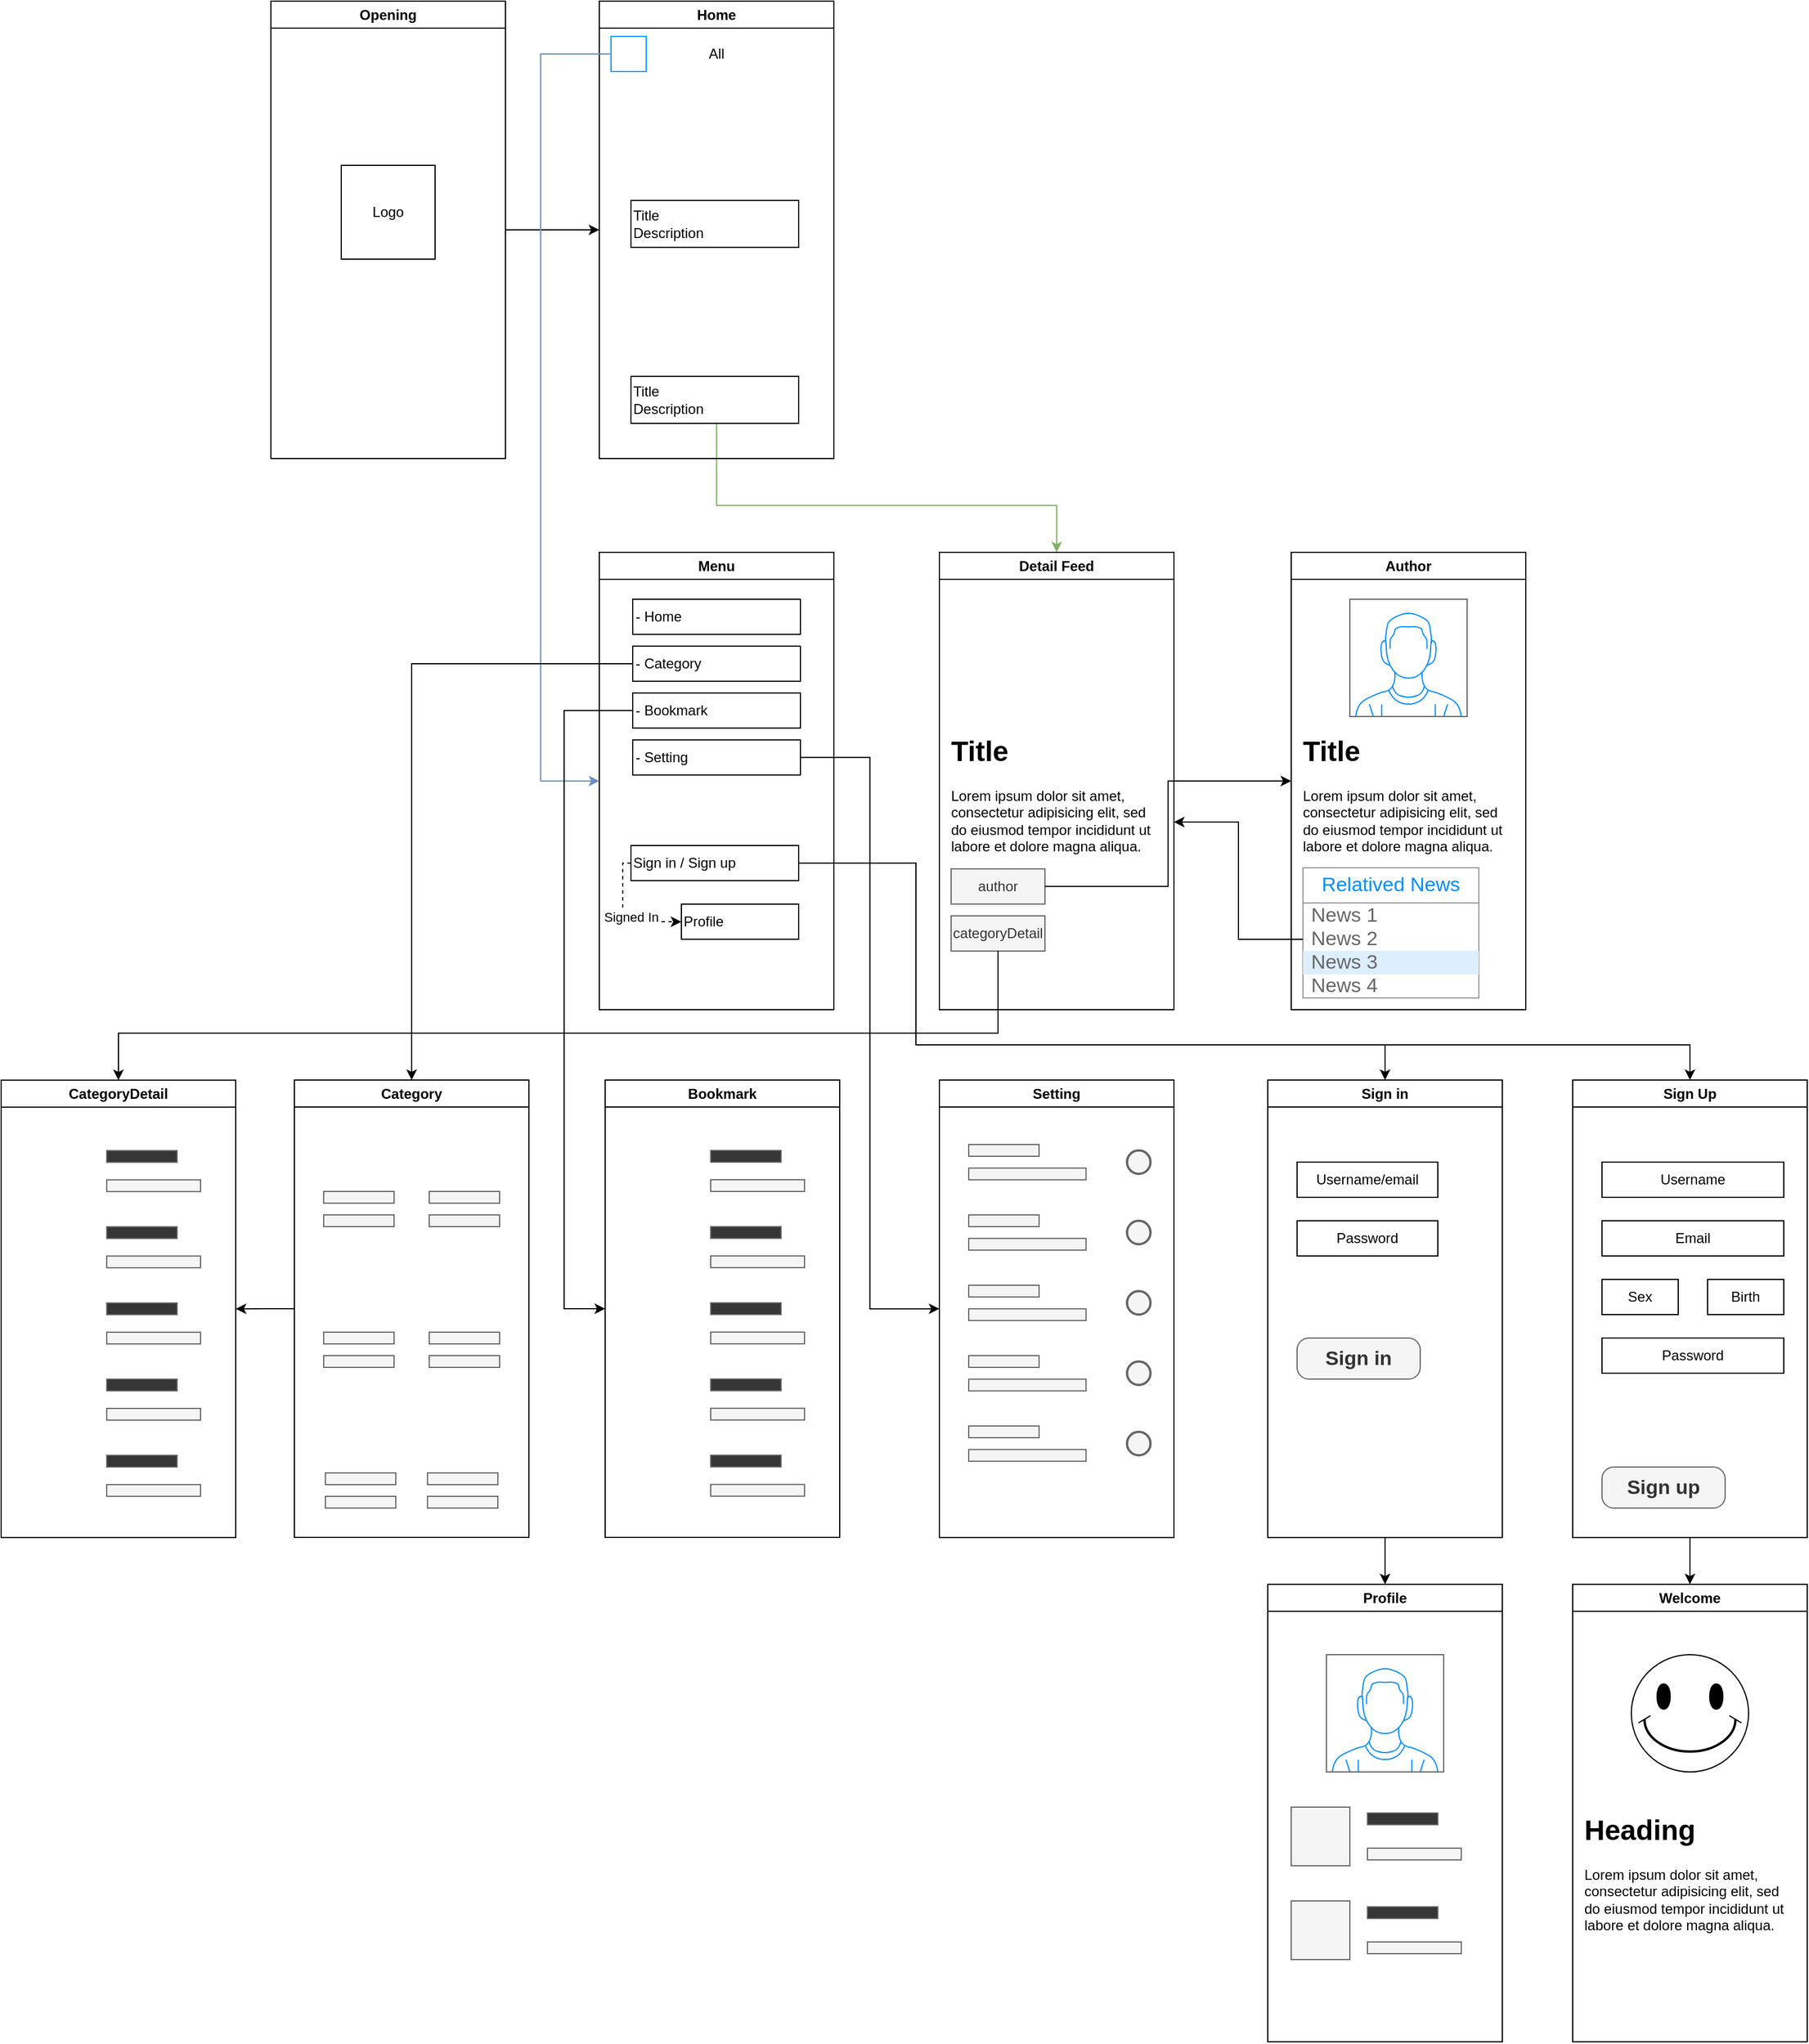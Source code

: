 <mxfile version="22.1.11" type="github">
  <diagram name="Page-1" id="6y7hUANHbX3cIMK4A7YL">
    <mxGraphModel dx="2156" dy="801" grid="1" gridSize="10" guides="1" tooltips="1" connect="1" arrows="1" fold="1" page="1" pageScale="1" pageWidth="850" pageHeight="1100" math="0" shadow="0">
      <root>
        <mxCell id="0" />
        <mxCell id="1" parent="0" />
        <mxCell id="IQJ7qbvI2amx5msxJl1S-8" style="edgeStyle=orthogonalEdgeStyle;rounded=0;orthogonalLoop=1;jettySize=auto;html=1;entryX=0;entryY=0.5;entryDx=0;entryDy=0;" edge="1" parent="1" source="IQJ7qbvI2amx5msxJl1S-1" target="IQJ7qbvI2amx5msxJl1S-3">
          <mxGeometry relative="1" as="geometry" />
        </mxCell>
        <mxCell id="IQJ7qbvI2amx5msxJl1S-1" value="Opening" style="swimlane;whiteSpace=wrap;html=1;" vertex="1" parent="1">
          <mxGeometry x="40" y="150" width="200" height="390" as="geometry" />
        </mxCell>
        <mxCell id="IQJ7qbvI2amx5msxJl1S-2" value="Logo" style="whiteSpace=wrap;html=1;aspect=fixed;" vertex="1" parent="IQJ7qbvI2amx5msxJl1S-1">
          <mxGeometry x="60" y="140" width="80" height="80" as="geometry" />
        </mxCell>
        <mxCell id="IQJ7qbvI2amx5msxJl1S-24" style="edgeStyle=orthogonalEdgeStyle;rounded=0;orthogonalLoop=1;jettySize=auto;html=1;entryX=0.5;entryY=0;entryDx=0;entryDy=0;exitX=0.5;exitY=1;exitDx=0;exitDy=0;fillColor=#d5e8d4;strokeColor=#82b366;" edge="1" parent="1" source="IQJ7qbvI2amx5msxJl1S-7" target="IQJ7qbvI2amx5msxJl1S-14">
          <mxGeometry relative="1" as="geometry">
            <Array as="points">
              <mxPoint x="420" y="510" />
              <mxPoint x="420" y="580" />
              <mxPoint x="710" y="580" />
            </Array>
          </mxGeometry>
        </mxCell>
        <mxCell id="IQJ7qbvI2amx5msxJl1S-3" value="Home" style="swimlane;whiteSpace=wrap;html=1;" vertex="1" parent="1">
          <mxGeometry x="320" y="150" width="200" height="390" as="geometry" />
        </mxCell>
        <mxCell id="IQJ7qbvI2amx5msxJl1S-4" value="" style="shape=image;verticalLabelPosition=bottom;labelBackgroundColor=default;verticalAlign=top;aspect=fixed;imageAspect=0;image=https://t3.ftcdn.net/jpg/02/48/42/64/360_F_248426448_NVKLywWqArG2ADUxDq6QprtIzsF82dMF.jpg;" vertex="1" parent="IQJ7qbvI2amx5msxJl1S-3">
          <mxGeometry x="27" y="70.0" width="146" height="99.92" as="geometry" />
        </mxCell>
        <mxCell id="IQJ7qbvI2amx5msxJl1S-5" value="Title&lt;br&gt;Description" style="rounded=0;whiteSpace=wrap;html=1;align=left;" vertex="1" parent="IQJ7qbvI2amx5msxJl1S-3">
          <mxGeometry x="27" y="169.92" width="143" height="40" as="geometry" />
        </mxCell>
        <mxCell id="IQJ7qbvI2amx5msxJl1S-6" value="" style="shape=image;verticalLabelPosition=bottom;labelBackgroundColor=default;verticalAlign=top;aspect=fixed;imageAspect=0;image=https://t3.ftcdn.net/jpg/02/48/42/64/360_F_248426448_NVKLywWqArG2ADUxDq6QprtIzsF82dMF.jpg;fillColor=#d5e8d4;strokeColor=#82b366;" vertex="1" parent="IQJ7qbvI2amx5msxJl1S-3">
          <mxGeometry x="27" y="220" width="146" height="99.92" as="geometry" />
        </mxCell>
        <mxCell id="IQJ7qbvI2amx5msxJl1S-7" value="Title&lt;br style=&quot;border-color: var(--border-color);&quot;&gt;&lt;span style=&quot;&quot;&gt;Description&lt;/span&gt;" style="rounded=0;whiteSpace=wrap;html=1;align=left;" vertex="1" parent="IQJ7qbvI2amx5msxJl1S-3">
          <mxGeometry x="27" y="319.92" width="143" height="40.08" as="geometry" />
        </mxCell>
        <mxCell id="IQJ7qbvI2amx5msxJl1S-25" value="" style="shape=image;verticalLabelPosition=bottom;labelBackgroundColor=default;verticalAlign=top;aspect=fixed;imageAspect=0;image=https://static.vecteezy.com/system/resources/previews/021/190/402/non_2x/hamburger-menu-filled-icon-in-transparent-background-basic-app-and-web-ui-bold-line-icon-eps10-free-vector.jpg;imageBorder=#009dff;" vertex="1" parent="IQJ7qbvI2amx5msxJl1S-3">
          <mxGeometry x="10" y="30" width="30" height="30" as="geometry" />
        </mxCell>
        <mxCell id="IQJ7qbvI2amx5msxJl1S-201" value="All" style="text;html=1;strokeColor=none;fillColor=none;align=center;verticalAlign=middle;whiteSpace=wrap;rounded=0;" vertex="1" parent="IQJ7qbvI2amx5msxJl1S-3">
          <mxGeometry x="45" y="30" width="110" height="30" as="geometry" />
        </mxCell>
        <mxCell id="IQJ7qbvI2amx5msxJl1S-9" value="Menu" style="swimlane;whiteSpace=wrap;html=1;" vertex="1" parent="1">
          <mxGeometry x="320" y="620" width="200" height="390" as="geometry" />
        </mxCell>
        <mxCell id="IQJ7qbvI2amx5msxJl1S-13" value="- Category" style="rounded=0;whiteSpace=wrap;html=1;align=left;" vertex="1" parent="IQJ7qbvI2amx5msxJl1S-9">
          <mxGeometry x="28.5" y="80" width="143" height="29.92" as="geometry" />
        </mxCell>
        <mxCell id="IQJ7qbvI2amx5msxJl1S-19" value="- Bookmark" style="rounded=0;whiteSpace=wrap;html=1;align=left;" vertex="1" parent="IQJ7qbvI2amx5msxJl1S-9">
          <mxGeometry x="28.5" y="119.92" width="143" height="29.92" as="geometry" />
        </mxCell>
        <mxCell id="IQJ7qbvI2amx5msxJl1S-20" value="- Setting" style="rounded=0;whiteSpace=wrap;html=1;align=left;" vertex="1" parent="IQJ7qbvI2amx5msxJl1S-9">
          <mxGeometry x="28.5" y="159.92" width="143" height="29.92" as="geometry" />
        </mxCell>
        <mxCell id="IQJ7qbvI2amx5msxJl1S-21" value="- Home" style="rounded=0;whiteSpace=wrap;html=1;align=left;" vertex="1" parent="IQJ7qbvI2amx5msxJl1S-9">
          <mxGeometry x="28.5" y="40.0" width="143" height="29.92" as="geometry" />
        </mxCell>
        <mxCell id="IQJ7qbvI2amx5msxJl1S-168" style="edgeStyle=orthogonalEdgeStyle;rounded=0;orthogonalLoop=1;jettySize=auto;html=1;dashed=1;" edge="1" parent="IQJ7qbvI2amx5msxJl1S-9" source="IQJ7qbvI2amx5msxJl1S-22" target="IQJ7qbvI2amx5msxJl1S-167">
          <mxGeometry relative="1" as="geometry">
            <Array as="points">
              <mxPoint x="20" y="265" />
              <mxPoint x="20" y="315" />
            </Array>
          </mxGeometry>
        </mxCell>
        <mxCell id="IQJ7qbvI2amx5msxJl1S-169" value="Signed In" style="edgeLabel;html=1;align=center;verticalAlign=middle;resizable=0;points=[];" vertex="1" connectable="0" parent="IQJ7qbvI2amx5msxJl1S-168">
          <mxGeometry x="0.196" y="4" relative="1" as="geometry">
            <mxPoint as="offset" />
          </mxGeometry>
        </mxCell>
        <mxCell id="IQJ7qbvI2amx5msxJl1S-22" value="Sign in / Sign up" style="rounded=0;whiteSpace=wrap;html=1;align=left;" vertex="1" parent="IQJ7qbvI2amx5msxJl1S-9">
          <mxGeometry x="27" y="250" width="143" height="29.92" as="geometry" />
        </mxCell>
        <mxCell id="IQJ7qbvI2amx5msxJl1S-167" value="Profile" style="rounded=0;whiteSpace=wrap;html=1;align=left;" vertex="1" parent="IQJ7qbvI2amx5msxJl1S-9">
          <mxGeometry x="70" y="300" width="100" height="29.92" as="geometry" />
        </mxCell>
        <mxCell id="IQJ7qbvI2amx5msxJl1S-14" value="Detail Feed" style="swimlane;whiteSpace=wrap;html=1;" vertex="1" parent="1">
          <mxGeometry x="610" y="620" width="200" height="390" as="geometry" />
        </mxCell>
        <mxCell id="IQJ7qbvI2amx5msxJl1S-15" value="" style="shape=image;verticalLabelPosition=bottom;labelBackgroundColor=default;verticalAlign=top;aspect=fixed;imageAspect=0;image=https://t3.ftcdn.net/jpg/02/48/42/64/360_F_248426448_NVKLywWqArG2ADUxDq6QprtIzsF82dMF.jpg;" vertex="1" parent="IQJ7qbvI2amx5msxJl1S-14">
          <mxGeometry x="27" y="40.08" width="146" height="99.92" as="geometry" />
        </mxCell>
        <mxCell id="IQJ7qbvI2amx5msxJl1S-28" value="&lt;h1&gt;Title&lt;/h1&gt;&lt;p&gt;Lorem ipsum dolor sit amet, consectetur adipisicing elit, sed do eiusmod tempor incididunt ut labore et dolore magna aliqua.&lt;/p&gt;" style="text;html=1;strokeColor=none;fillColor=none;spacing=5;spacingTop=-20;whiteSpace=wrap;overflow=hidden;rounded=0;" vertex="1" parent="IQJ7qbvI2amx5msxJl1S-14">
          <mxGeometry x="5" y="149.92" width="190" height="120" as="geometry" />
        </mxCell>
        <mxCell id="IQJ7qbvI2amx5msxJl1S-199" value="author" style="text;html=1;align=center;verticalAlign=middle;whiteSpace=wrap;rounded=0;fillColor=#f5f5f5;fontColor=#333333;strokeColor=#666666;" vertex="1" parent="IQJ7qbvI2amx5msxJl1S-14">
          <mxGeometry x="10" y="269.92" width="80" height="30" as="geometry" />
        </mxCell>
        <mxCell id="IQJ7qbvI2amx5msxJl1S-200" value="categoryDetail" style="text;html=1;align=center;verticalAlign=middle;whiteSpace=wrap;rounded=0;fillColor=#f5f5f5;fontColor=#333333;strokeColor=#666666;" vertex="1" parent="IQJ7qbvI2amx5msxJl1S-14">
          <mxGeometry x="10" y="310" width="80" height="30" as="geometry" />
        </mxCell>
        <mxCell id="IQJ7qbvI2amx5msxJl1S-27" style="edgeStyle=orthogonalEdgeStyle;rounded=0;orthogonalLoop=1;jettySize=auto;html=1;fillColor=#dae8fc;strokeColor=#6c8ebf;" edge="1" parent="1" source="IQJ7qbvI2amx5msxJl1S-25" target="IQJ7qbvI2amx5msxJl1S-9">
          <mxGeometry relative="1" as="geometry">
            <Array as="points">
              <mxPoint x="270" y="195" />
              <mxPoint x="270" y="815" />
            </Array>
          </mxGeometry>
        </mxCell>
        <mxCell id="IQJ7qbvI2amx5msxJl1S-275" value="" style="edgeStyle=orthogonalEdgeStyle;rounded=0;orthogonalLoop=1;jettySize=auto;html=1;" edge="1" parent="1" source="IQJ7qbvI2amx5msxJl1S-29" target="IQJ7qbvI2amx5msxJl1S-259">
          <mxGeometry relative="1" as="geometry" />
        </mxCell>
        <mxCell id="IQJ7qbvI2amx5msxJl1S-29" value="Category" style="swimlane;whiteSpace=wrap;html=1;" vertex="1" parent="1">
          <mxGeometry x="60" y="1070" width="200" height="390" as="geometry" />
        </mxCell>
        <mxCell id="IQJ7qbvI2amx5msxJl1S-30" value="" style="shape=image;verticalLabelPosition=bottom;labelBackgroundColor=default;verticalAlign=top;aspect=fixed;imageAspect=0;image=https://t3.ftcdn.net/jpg/02/48/42/64/360_F_248426448_NVKLywWqArG2ADUxDq6QprtIzsF82dMF.jpg;" vertex="1" parent="IQJ7qbvI2amx5msxJl1S-29">
          <mxGeometry x="20" y="40.08" width="72.94" height="49.92" as="geometry" />
        </mxCell>
        <mxCell id="IQJ7qbvI2amx5msxJl1S-35" value="" style="shape=image;verticalLabelPosition=bottom;labelBackgroundColor=default;verticalAlign=top;aspect=fixed;imageAspect=0;image=https://t3.ftcdn.net/jpg/02/48/42/64/360_F_248426448_NVKLywWqArG2ADUxDq6QprtIzsF82dMF.jpg;" vertex="1" parent="IQJ7qbvI2amx5msxJl1S-29">
          <mxGeometry x="107.06" y="40.08" width="72.94" height="49.92" as="geometry" />
        </mxCell>
        <mxCell id="IQJ7qbvI2amx5msxJl1S-38" value="" style="shape=image;verticalLabelPosition=bottom;labelBackgroundColor=default;verticalAlign=top;aspect=fixed;imageAspect=0;image=https://t3.ftcdn.net/jpg/02/48/42/64/360_F_248426448_NVKLywWqArG2ADUxDq6QprtIzsF82dMF.jpg;" vertex="1" parent="IQJ7qbvI2amx5msxJl1S-29">
          <mxGeometry x="20" y="160" width="72.94" height="49.92" as="geometry" />
        </mxCell>
        <mxCell id="IQJ7qbvI2amx5msxJl1S-39" value="" style="shape=image;verticalLabelPosition=bottom;labelBackgroundColor=default;verticalAlign=top;aspect=fixed;imageAspect=0;image=https://t3.ftcdn.net/jpg/02/48/42/64/360_F_248426448_NVKLywWqArG2ADUxDq6QprtIzsF82dMF.jpg;" vertex="1" parent="IQJ7qbvI2amx5msxJl1S-29">
          <mxGeometry x="107.06" y="160" width="72.94" height="49.92" as="geometry" />
        </mxCell>
        <mxCell id="IQJ7qbvI2amx5msxJl1S-42" value="" style="shape=image;verticalLabelPosition=bottom;labelBackgroundColor=default;verticalAlign=top;aspect=fixed;imageAspect=0;image=https://t3.ftcdn.net/jpg/02/48/42/64/360_F_248426448_NVKLywWqArG2ADUxDq6QprtIzsF82dMF.jpg;" vertex="1" parent="IQJ7qbvI2amx5msxJl1S-29">
          <mxGeometry x="20" y="280" width="72.94" height="49.92" as="geometry" />
        </mxCell>
        <mxCell id="IQJ7qbvI2amx5msxJl1S-43" value="" style="shape=image;verticalLabelPosition=bottom;labelBackgroundColor=default;verticalAlign=top;aspect=fixed;imageAspect=0;image=https://t3.ftcdn.net/jpg/02/48/42/64/360_F_248426448_NVKLywWqArG2ADUxDq6QprtIzsF82dMF.jpg;" vertex="1" parent="IQJ7qbvI2amx5msxJl1S-29">
          <mxGeometry x="107.06" y="280" width="72.94" height="49.92" as="geometry" />
        </mxCell>
        <mxCell id="IQJ7qbvI2amx5msxJl1S-60" value="" style="html=1;points=[[0,0,0,0,5],[0,1,0,0,-5],[1,0,0,0,5],[1,1,0,0,-5]];perimeter=orthogonalPerimeter;outlineConnect=0;targetShapes=umlLifeline;portConstraint=eastwest;newEdgeStyle={&quot;curved&quot;:0,&quot;rounded&quot;:0};rotation=90;fillColor=#f5f5f5;fontColor=#333333;strokeColor=#666666;" vertex="1" parent="IQJ7qbvI2amx5msxJl1S-29">
          <mxGeometry x="50" y="90" width="10" height="60" as="geometry" />
        </mxCell>
        <mxCell id="IQJ7qbvI2amx5msxJl1S-59" value="" style="html=1;points=[[0,0,0,0,5],[0,1,0,0,-5],[1,0,0,0,5],[1,1,0,0,-5]];perimeter=orthogonalPerimeter;outlineConnect=0;targetShapes=umlLifeline;portConstraint=eastwest;newEdgeStyle={&quot;curved&quot;:0,&quot;rounded&quot;:0};rotation=90;fillColor=#f5f5f5;fontColor=#333333;strokeColor=#666666;" vertex="1" parent="IQJ7qbvI2amx5msxJl1S-29">
          <mxGeometry x="50" y="70" width="10" height="60" as="geometry" />
        </mxCell>
        <mxCell id="IQJ7qbvI2amx5msxJl1S-61" value="" style="html=1;points=[[0,0,0,0,5],[0,1,0,0,-5],[1,0,0,0,5],[1,1,0,0,-5]];perimeter=orthogonalPerimeter;outlineConnect=0;targetShapes=umlLifeline;portConstraint=eastwest;newEdgeStyle={&quot;curved&quot;:0,&quot;rounded&quot;:0};rotation=90;fillColor=#f5f5f5;fontColor=#333333;strokeColor=#666666;" vertex="1" parent="IQJ7qbvI2amx5msxJl1S-29">
          <mxGeometry x="140" y="90" width="10" height="60" as="geometry" />
        </mxCell>
        <mxCell id="IQJ7qbvI2amx5msxJl1S-62" value="" style="html=1;points=[[0,0,0,0,5],[0,1,0,0,-5],[1,0,0,0,5],[1,1,0,0,-5]];perimeter=orthogonalPerimeter;outlineConnect=0;targetShapes=umlLifeline;portConstraint=eastwest;newEdgeStyle={&quot;curved&quot;:0,&quot;rounded&quot;:0};rotation=90;fillColor=#f5f5f5;fontColor=#333333;strokeColor=#666666;" vertex="1" parent="IQJ7qbvI2amx5msxJl1S-29">
          <mxGeometry x="140" y="70" width="10" height="60" as="geometry" />
        </mxCell>
        <mxCell id="IQJ7qbvI2amx5msxJl1S-63" value="" style="html=1;points=[[0,0,0,0,5],[0,1,0,0,-5],[1,0,0,0,5],[1,1,0,0,-5]];perimeter=orthogonalPerimeter;outlineConnect=0;targetShapes=umlLifeline;portConstraint=eastwest;newEdgeStyle={&quot;curved&quot;:0,&quot;rounded&quot;:0};rotation=90;fillColor=#f5f5f5;fontColor=#333333;strokeColor=#666666;" vertex="1" parent="IQJ7qbvI2amx5msxJl1S-29">
          <mxGeometry x="50" y="210" width="10" height="60" as="geometry" />
        </mxCell>
        <mxCell id="IQJ7qbvI2amx5msxJl1S-64" value="" style="html=1;points=[[0,0,0,0,5],[0,1,0,0,-5],[1,0,0,0,5],[1,1,0,0,-5]];perimeter=orthogonalPerimeter;outlineConnect=0;targetShapes=umlLifeline;portConstraint=eastwest;newEdgeStyle={&quot;curved&quot;:0,&quot;rounded&quot;:0};rotation=90;fillColor=#f5f5f5;fontColor=#333333;strokeColor=#666666;" vertex="1" parent="IQJ7qbvI2amx5msxJl1S-29">
          <mxGeometry x="50" y="190" width="10" height="60" as="geometry" />
        </mxCell>
        <mxCell id="IQJ7qbvI2amx5msxJl1S-65" value="" style="html=1;points=[[0,0,0,0,5],[0,1,0,0,-5],[1,0,0,0,5],[1,1,0,0,-5]];perimeter=orthogonalPerimeter;outlineConnect=0;targetShapes=umlLifeline;portConstraint=eastwest;newEdgeStyle={&quot;curved&quot;:0,&quot;rounded&quot;:0};rotation=90;fillColor=#f5f5f5;fontColor=#333333;strokeColor=#666666;" vertex="1" parent="IQJ7qbvI2amx5msxJl1S-29">
          <mxGeometry x="140" y="210" width="10" height="60" as="geometry" />
        </mxCell>
        <mxCell id="IQJ7qbvI2amx5msxJl1S-66" value="" style="html=1;points=[[0,0,0,0,5],[0,1,0,0,-5],[1,0,0,0,5],[1,1,0,0,-5]];perimeter=orthogonalPerimeter;outlineConnect=0;targetShapes=umlLifeline;portConstraint=eastwest;newEdgeStyle={&quot;curved&quot;:0,&quot;rounded&quot;:0};rotation=90;fillColor=#f5f5f5;fontColor=#333333;strokeColor=#666666;" vertex="1" parent="IQJ7qbvI2amx5msxJl1S-29">
          <mxGeometry x="140" y="190" width="10" height="60" as="geometry" />
        </mxCell>
        <mxCell id="IQJ7qbvI2amx5msxJl1S-67" value="" style="html=1;points=[[0,0,0,0,5],[0,1,0,0,-5],[1,0,0,0,5],[1,1,0,0,-5]];perimeter=orthogonalPerimeter;outlineConnect=0;targetShapes=umlLifeline;portConstraint=eastwest;newEdgeStyle={&quot;curved&quot;:0,&quot;rounded&quot;:0};rotation=90;fillColor=#f5f5f5;fontColor=#333333;strokeColor=#666666;" vertex="1" parent="IQJ7qbvI2amx5msxJl1S-29">
          <mxGeometry x="51.47" y="330" width="10" height="60" as="geometry" />
        </mxCell>
        <mxCell id="IQJ7qbvI2amx5msxJl1S-68" value="" style="html=1;points=[[0,0,0,0,5],[0,1,0,0,-5],[1,0,0,0,5],[1,1,0,0,-5]];perimeter=orthogonalPerimeter;outlineConnect=0;targetShapes=umlLifeline;portConstraint=eastwest;newEdgeStyle={&quot;curved&quot;:0,&quot;rounded&quot;:0};rotation=90;fillColor=#f5f5f5;fontColor=#333333;strokeColor=#666666;" vertex="1" parent="IQJ7qbvI2amx5msxJl1S-29">
          <mxGeometry x="51.47" y="310" width="10" height="60" as="geometry" />
        </mxCell>
        <mxCell id="IQJ7qbvI2amx5msxJl1S-69" value="" style="html=1;points=[[0,0,0,0,5],[0,1,0,0,-5],[1,0,0,0,5],[1,1,0,0,-5]];perimeter=orthogonalPerimeter;outlineConnect=0;targetShapes=umlLifeline;portConstraint=eastwest;newEdgeStyle={&quot;curved&quot;:0,&quot;rounded&quot;:0};rotation=90;fillColor=#f5f5f5;fontColor=#333333;strokeColor=#666666;" vertex="1" parent="IQJ7qbvI2amx5msxJl1S-29">
          <mxGeometry x="138.53" y="330" width="10" height="60" as="geometry" />
        </mxCell>
        <mxCell id="IQJ7qbvI2amx5msxJl1S-70" value="" style="html=1;points=[[0,0,0,0,5],[0,1,0,0,-5],[1,0,0,0,5],[1,1,0,0,-5]];perimeter=orthogonalPerimeter;outlineConnect=0;targetShapes=umlLifeline;portConstraint=eastwest;newEdgeStyle={&quot;curved&quot;:0,&quot;rounded&quot;:0};rotation=90;fillColor=#f5f5f5;fontColor=#333333;strokeColor=#666666;" vertex="1" parent="IQJ7qbvI2amx5msxJl1S-29">
          <mxGeometry x="138.53" y="310" width="10" height="60" as="geometry" />
        </mxCell>
        <mxCell id="IQJ7qbvI2amx5msxJl1S-71" value="Bookmark" style="swimlane;whiteSpace=wrap;html=1;" vertex="1" parent="1">
          <mxGeometry x="325" y="1070" width="200" height="390" as="geometry" />
        </mxCell>
        <mxCell id="IQJ7qbvI2amx5msxJl1S-90" value="" style="shape=image;verticalLabelPosition=bottom;labelBackgroundColor=default;verticalAlign=top;aspect=fixed;imageAspect=0;image=https://t3.ftcdn.net/jpg/02/48/42/64/360_F_248426448_NVKLywWqArG2ADUxDq6QprtIzsF82dMF.jpg;" vertex="1" parent="IQJ7qbvI2amx5msxJl1S-71">
          <mxGeometry x="15" y="50.08" width="72.94" height="49.92" as="geometry" />
        </mxCell>
        <mxCell id="IQJ7qbvI2amx5msxJl1S-91" value="" style="html=1;points=[[0,0,0,0,5],[0,1,0,0,-5],[1,0,0,0,5],[1,1,0,0,-5]];perimeter=orthogonalPerimeter;outlineConnect=0;targetShapes=umlLifeline;portConstraint=eastwest;newEdgeStyle={&quot;curved&quot;:0,&quot;rounded&quot;:0};rotation=90;fillColor=#363636;fontColor=#333333;strokeColor=#666666;" vertex="1" parent="IQJ7qbvI2amx5msxJl1S-71">
          <mxGeometry x="115" y="35.04" width="10" height="60" as="geometry" />
        </mxCell>
        <mxCell id="IQJ7qbvI2amx5msxJl1S-92" value="" style="html=1;points=[[0,0,0,0,5],[0,1,0,0,-5],[1,0,0,0,5],[1,1,0,0,-5]];perimeter=orthogonalPerimeter;outlineConnect=0;targetShapes=umlLifeline;portConstraint=eastwest;newEdgeStyle={&quot;curved&quot;:0,&quot;rounded&quot;:0};rotation=90;fillColor=#f5f5f5;fontColor=#333333;strokeColor=#666666;" vertex="1" parent="IQJ7qbvI2amx5msxJl1S-71">
          <mxGeometry x="125" y="50" width="10" height="80" as="geometry" />
        </mxCell>
        <mxCell id="IQJ7qbvI2amx5msxJl1S-93" value="" style="shape=image;verticalLabelPosition=bottom;labelBackgroundColor=default;verticalAlign=top;aspect=fixed;imageAspect=0;image=https://t3.ftcdn.net/jpg/02/48/42/64/360_F_248426448_NVKLywWqArG2ADUxDq6QprtIzsF82dMF.jpg;" vertex="1" parent="IQJ7qbvI2amx5msxJl1S-71">
          <mxGeometry x="15" y="115.04" width="72.94" height="49.92" as="geometry" />
        </mxCell>
        <mxCell id="IQJ7qbvI2amx5msxJl1S-94" value="" style="html=1;points=[[0,0,0,0,5],[0,1,0,0,-5],[1,0,0,0,5],[1,1,0,0,-5]];perimeter=orthogonalPerimeter;outlineConnect=0;targetShapes=umlLifeline;portConstraint=eastwest;newEdgeStyle={&quot;curved&quot;:0,&quot;rounded&quot;:0};rotation=90;fillColor=#363636;fontColor=#333333;strokeColor=#666666;" vertex="1" parent="IQJ7qbvI2amx5msxJl1S-71">
          <mxGeometry x="115" y="100" width="10" height="60" as="geometry" />
        </mxCell>
        <mxCell id="IQJ7qbvI2amx5msxJl1S-95" value="" style="html=1;points=[[0,0,0,0,5],[0,1,0,0,-5],[1,0,0,0,5],[1,1,0,0,-5]];perimeter=orthogonalPerimeter;outlineConnect=0;targetShapes=umlLifeline;portConstraint=eastwest;newEdgeStyle={&quot;curved&quot;:0,&quot;rounded&quot;:0};rotation=90;fillColor=#f5f5f5;fontColor=#333333;strokeColor=#666666;" vertex="1" parent="IQJ7qbvI2amx5msxJl1S-71">
          <mxGeometry x="125" y="114.96" width="10" height="80" as="geometry" />
        </mxCell>
        <mxCell id="IQJ7qbvI2amx5msxJl1S-96" value="" style="shape=image;verticalLabelPosition=bottom;labelBackgroundColor=default;verticalAlign=top;aspect=fixed;imageAspect=0;image=https://t3.ftcdn.net/jpg/02/48/42/64/360_F_248426448_NVKLywWqArG2ADUxDq6QprtIzsF82dMF.jpg;" vertex="1" parent="IQJ7qbvI2amx5msxJl1S-71">
          <mxGeometry x="15" y="180" width="72.94" height="49.92" as="geometry" />
        </mxCell>
        <mxCell id="IQJ7qbvI2amx5msxJl1S-97" value="" style="html=1;points=[[0,0,0,0,5],[0,1,0,0,-5],[1,0,0,0,5],[1,1,0,0,-5]];perimeter=orthogonalPerimeter;outlineConnect=0;targetShapes=umlLifeline;portConstraint=eastwest;newEdgeStyle={&quot;curved&quot;:0,&quot;rounded&quot;:0};rotation=90;fillColor=#363636;fontColor=#333333;strokeColor=#666666;" vertex="1" parent="IQJ7qbvI2amx5msxJl1S-71">
          <mxGeometry x="115" y="164.96" width="10" height="60" as="geometry" />
        </mxCell>
        <mxCell id="IQJ7qbvI2amx5msxJl1S-98" value="" style="html=1;points=[[0,0,0,0,5],[0,1,0,0,-5],[1,0,0,0,5],[1,1,0,0,-5]];perimeter=orthogonalPerimeter;outlineConnect=0;targetShapes=umlLifeline;portConstraint=eastwest;newEdgeStyle={&quot;curved&quot;:0,&quot;rounded&quot;:0};rotation=90;fillColor=#f5f5f5;fontColor=#333333;strokeColor=#666666;" vertex="1" parent="IQJ7qbvI2amx5msxJl1S-71">
          <mxGeometry x="125" y="179.92" width="10" height="80" as="geometry" />
        </mxCell>
        <mxCell id="IQJ7qbvI2amx5msxJl1S-99" value="" style="shape=image;verticalLabelPosition=bottom;labelBackgroundColor=default;verticalAlign=top;aspect=fixed;imageAspect=0;image=https://t3.ftcdn.net/jpg/02/48/42/64/360_F_248426448_NVKLywWqArG2ADUxDq6QprtIzsF82dMF.jpg;" vertex="1" parent="IQJ7qbvI2amx5msxJl1S-71">
          <mxGeometry x="15" y="244.96" width="72.94" height="49.92" as="geometry" />
        </mxCell>
        <mxCell id="IQJ7qbvI2amx5msxJl1S-100" value="" style="html=1;points=[[0,0,0,0,5],[0,1,0,0,-5],[1,0,0,0,5],[1,1,0,0,-5]];perimeter=orthogonalPerimeter;outlineConnect=0;targetShapes=umlLifeline;portConstraint=eastwest;newEdgeStyle={&quot;curved&quot;:0,&quot;rounded&quot;:0};rotation=90;fillColor=#363636;fontColor=#333333;strokeColor=#666666;" vertex="1" parent="IQJ7qbvI2amx5msxJl1S-71">
          <mxGeometry x="115" y="229.92" width="10" height="60" as="geometry" />
        </mxCell>
        <mxCell id="IQJ7qbvI2amx5msxJl1S-101" value="" style="html=1;points=[[0,0,0,0,5],[0,1,0,0,-5],[1,0,0,0,5],[1,1,0,0,-5]];perimeter=orthogonalPerimeter;outlineConnect=0;targetShapes=umlLifeline;portConstraint=eastwest;newEdgeStyle={&quot;curved&quot;:0,&quot;rounded&quot;:0};rotation=90;fillColor=#f5f5f5;fontColor=#333333;strokeColor=#666666;" vertex="1" parent="IQJ7qbvI2amx5msxJl1S-71">
          <mxGeometry x="125" y="244.88" width="10" height="80" as="geometry" />
        </mxCell>
        <mxCell id="IQJ7qbvI2amx5msxJl1S-102" value="" style="shape=image;verticalLabelPosition=bottom;labelBackgroundColor=default;verticalAlign=top;aspect=fixed;imageAspect=0;image=https://t3.ftcdn.net/jpg/02/48/42/64/360_F_248426448_NVKLywWqArG2ADUxDq6QprtIzsF82dMF.jpg;" vertex="1" parent="IQJ7qbvI2amx5msxJl1S-71">
          <mxGeometry x="15" y="309.92" width="72.94" height="49.92" as="geometry" />
        </mxCell>
        <mxCell id="IQJ7qbvI2amx5msxJl1S-103" value="" style="html=1;points=[[0,0,0,0,5],[0,1,0,0,-5],[1,0,0,0,5],[1,1,0,0,-5]];perimeter=orthogonalPerimeter;outlineConnect=0;targetShapes=umlLifeline;portConstraint=eastwest;newEdgeStyle={&quot;curved&quot;:0,&quot;rounded&quot;:0};rotation=90;fillColor=#363636;fontColor=#333333;strokeColor=#666666;" vertex="1" parent="IQJ7qbvI2amx5msxJl1S-71">
          <mxGeometry x="115" y="294.88" width="10" height="60" as="geometry" />
        </mxCell>
        <mxCell id="IQJ7qbvI2amx5msxJl1S-104" value="" style="html=1;points=[[0,0,0,0,5],[0,1,0,0,-5],[1,0,0,0,5],[1,1,0,0,-5]];perimeter=orthogonalPerimeter;outlineConnect=0;targetShapes=umlLifeline;portConstraint=eastwest;newEdgeStyle={&quot;curved&quot;:0,&quot;rounded&quot;:0};rotation=90;fillColor=#f5f5f5;fontColor=#333333;strokeColor=#666666;" vertex="1" parent="IQJ7qbvI2amx5msxJl1S-71">
          <mxGeometry x="125" y="309.84" width="10" height="80" as="geometry" />
        </mxCell>
        <mxCell id="IQJ7qbvI2amx5msxJl1S-105" style="edgeStyle=orthogonalEdgeStyle;rounded=0;orthogonalLoop=1;jettySize=auto;html=1;" edge="1" parent="1" source="IQJ7qbvI2amx5msxJl1S-19" target="IQJ7qbvI2amx5msxJl1S-71">
          <mxGeometry relative="1" as="geometry">
            <Array as="points">
              <mxPoint x="290" y="755" />
              <mxPoint x="290" y="1265" />
            </Array>
          </mxGeometry>
        </mxCell>
        <mxCell id="IQJ7qbvI2amx5msxJl1S-106" value="Setting" style="swimlane;whiteSpace=wrap;html=1;" vertex="1" parent="1">
          <mxGeometry x="610" y="1070" width="200" height="390.12" as="geometry" />
        </mxCell>
        <mxCell id="IQJ7qbvI2amx5msxJl1S-123" value="" style="html=1;points=[[0,0,0,0,5],[0,1,0,0,-5],[1,0,0,0,5],[1,1,0,0,-5]];perimeter=orthogonalPerimeter;outlineConnect=0;targetShapes=umlLifeline;portConstraint=eastwest;newEdgeStyle={&quot;curved&quot;:0,&quot;rounded&quot;:0};rotation=90;fillColor=#f5f5f5;fontColor=#333333;strokeColor=#666666;" vertex="1" parent="IQJ7qbvI2amx5msxJl1S-106">
          <mxGeometry x="50" y="30" width="10" height="60" as="geometry" />
        </mxCell>
        <mxCell id="IQJ7qbvI2amx5msxJl1S-124" value="" style="html=1;points=[[0,0,0,0,5],[0,1,0,0,-5],[1,0,0,0,5],[1,1,0,0,-5]];perimeter=orthogonalPerimeter;outlineConnect=0;targetShapes=umlLifeline;portConstraint=eastwest;newEdgeStyle={&quot;curved&quot;:0,&quot;rounded&quot;:0};rotation=90;fillColor=#f5f5f5;fontColor=#333333;strokeColor=#666666;" vertex="1" parent="IQJ7qbvI2amx5msxJl1S-106">
          <mxGeometry x="70.04" y="30.04" width="10" height="100.08" as="geometry" />
        </mxCell>
        <mxCell id="IQJ7qbvI2amx5msxJl1S-125" value="" style="strokeWidth=2;html=1;shape=mxgraph.flowchart.start_2;whiteSpace=wrap;fillColor=#f5f5f5;fontColor=#333333;strokeColor=#666666;" vertex="1" parent="IQJ7qbvI2amx5msxJl1S-106">
          <mxGeometry x="160" y="60" width="20" height="20" as="geometry" />
        </mxCell>
        <mxCell id="IQJ7qbvI2amx5msxJl1S-126" value="" style="html=1;points=[[0,0,0,0,5],[0,1,0,0,-5],[1,0,0,0,5],[1,1,0,0,-5]];perimeter=orthogonalPerimeter;outlineConnect=0;targetShapes=umlLifeline;portConstraint=eastwest;newEdgeStyle={&quot;curved&quot;:0,&quot;rounded&quot;:0};rotation=90;fillColor=#f5f5f5;fontColor=#333333;strokeColor=#666666;" vertex="1" parent="IQJ7qbvI2amx5msxJl1S-106">
          <mxGeometry x="50" y="90" width="10" height="60" as="geometry" />
        </mxCell>
        <mxCell id="IQJ7qbvI2amx5msxJl1S-128" value="" style="strokeWidth=2;html=1;shape=mxgraph.flowchart.start_2;whiteSpace=wrap;fillColor=#f5f5f5;fontColor=#333333;strokeColor=#666666;" vertex="1" parent="IQJ7qbvI2amx5msxJl1S-106">
          <mxGeometry x="160" y="120" width="20" height="20" as="geometry" />
        </mxCell>
        <mxCell id="IQJ7qbvI2amx5msxJl1S-129" value="" style="html=1;points=[[0,0,0,0,5],[0,1,0,0,-5],[1,0,0,0,5],[1,1,0,0,-5]];perimeter=orthogonalPerimeter;outlineConnect=0;targetShapes=umlLifeline;portConstraint=eastwest;newEdgeStyle={&quot;curved&quot;:0,&quot;rounded&quot;:0};rotation=90;fillColor=#f5f5f5;fontColor=#333333;strokeColor=#666666;" vertex="1" parent="IQJ7qbvI2amx5msxJl1S-106">
          <mxGeometry x="50" y="150" width="10" height="60" as="geometry" />
        </mxCell>
        <mxCell id="IQJ7qbvI2amx5msxJl1S-130" value="" style="html=1;points=[[0,0,0,0,5],[0,1,0,0,-5],[1,0,0,0,5],[1,1,0,0,-5]];perimeter=orthogonalPerimeter;outlineConnect=0;targetShapes=umlLifeline;portConstraint=eastwest;newEdgeStyle={&quot;curved&quot;:0,&quot;rounded&quot;:0};rotation=90;fillColor=#f5f5f5;fontColor=#333333;strokeColor=#666666;" vertex="1" parent="IQJ7qbvI2amx5msxJl1S-106">
          <mxGeometry x="70.04" y="150.04" width="10" height="100.08" as="geometry" />
        </mxCell>
        <mxCell id="IQJ7qbvI2amx5msxJl1S-131" value="" style="strokeWidth=2;html=1;shape=mxgraph.flowchart.start_2;whiteSpace=wrap;fillColor=#f5f5f5;fontColor=#333333;strokeColor=#666666;" vertex="1" parent="IQJ7qbvI2amx5msxJl1S-106">
          <mxGeometry x="160" y="180" width="20" height="20" as="geometry" />
        </mxCell>
        <mxCell id="IQJ7qbvI2amx5msxJl1S-132" value="" style="html=1;points=[[0,0,0,0,5],[0,1,0,0,-5],[1,0,0,0,5],[1,1,0,0,-5]];perimeter=orthogonalPerimeter;outlineConnect=0;targetShapes=umlLifeline;portConstraint=eastwest;newEdgeStyle={&quot;curved&quot;:0,&quot;rounded&quot;:0};rotation=90;fillColor=#f5f5f5;fontColor=#333333;strokeColor=#666666;" vertex="1" parent="IQJ7qbvI2amx5msxJl1S-106">
          <mxGeometry x="50" y="210" width="10" height="60" as="geometry" />
        </mxCell>
        <mxCell id="IQJ7qbvI2amx5msxJl1S-133" value="" style="html=1;points=[[0,0,0,0,5],[0,1,0,0,-5],[1,0,0,0,5],[1,1,0,0,-5]];perimeter=orthogonalPerimeter;outlineConnect=0;targetShapes=umlLifeline;portConstraint=eastwest;newEdgeStyle={&quot;curved&quot;:0,&quot;rounded&quot;:0};rotation=90;fillColor=#f5f5f5;fontColor=#333333;strokeColor=#666666;" vertex="1" parent="IQJ7qbvI2amx5msxJl1S-106">
          <mxGeometry x="70.04" y="210.04" width="10" height="100.08" as="geometry" />
        </mxCell>
        <mxCell id="IQJ7qbvI2amx5msxJl1S-134" value="" style="strokeWidth=2;html=1;shape=mxgraph.flowchart.start_2;whiteSpace=wrap;fillColor=#f5f5f5;fontColor=#333333;strokeColor=#666666;" vertex="1" parent="IQJ7qbvI2amx5msxJl1S-106">
          <mxGeometry x="160" y="240" width="20" height="20" as="geometry" />
        </mxCell>
        <mxCell id="IQJ7qbvI2amx5msxJl1S-135" value="" style="html=1;points=[[0,0,0,0,5],[0,1,0,0,-5],[1,0,0,0,5],[1,1,0,0,-5]];perimeter=orthogonalPerimeter;outlineConnect=0;targetShapes=umlLifeline;portConstraint=eastwest;newEdgeStyle={&quot;curved&quot;:0,&quot;rounded&quot;:0};rotation=90;fillColor=#f5f5f5;fontColor=#333333;strokeColor=#666666;" vertex="1" parent="IQJ7qbvI2amx5msxJl1S-106">
          <mxGeometry x="50" y="270" width="10" height="60" as="geometry" />
        </mxCell>
        <mxCell id="IQJ7qbvI2amx5msxJl1S-136" value="" style="html=1;points=[[0,0,0,0,5],[0,1,0,0,-5],[1,0,0,0,5],[1,1,0,0,-5]];perimeter=orthogonalPerimeter;outlineConnect=0;targetShapes=umlLifeline;portConstraint=eastwest;newEdgeStyle={&quot;curved&quot;:0,&quot;rounded&quot;:0};rotation=90;fillColor=#f5f5f5;fontColor=#333333;strokeColor=#666666;" vertex="1" parent="IQJ7qbvI2amx5msxJl1S-106">
          <mxGeometry x="70.04" y="270.04" width="10" height="100.08" as="geometry" />
        </mxCell>
        <mxCell id="IQJ7qbvI2amx5msxJl1S-137" value="" style="strokeWidth=2;html=1;shape=mxgraph.flowchart.start_2;whiteSpace=wrap;fillColor=#f5f5f5;fontColor=#333333;strokeColor=#666666;" vertex="1" parent="IQJ7qbvI2amx5msxJl1S-106">
          <mxGeometry x="160" y="300" width="20" height="20" as="geometry" />
        </mxCell>
        <mxCell id="IQJ7qbvI2amx5msxJl1S-138" value="" style="html=1;points=[[0,0,0,0,5],[0,1,0,0,-5],[1,0,0,0,5],[1,1,0,0,-5]];perimeter=orthogonalPerimeter;outlineConnect=0;targetShapes=umlLifeline;portConstraint=eastwest;newEdgeStyle={&quot;curved&quot;:0,&quot;rounded&quot;:0};rotation=90;fillColor=#f5f5f5;fontColor=#333333;strokeColor=#666666;" vertex="1" parent="IQJ7qbvI2amx5msxJl1S-106">
          <mxGeometry x="70.04" y="90" width="10" height="100.08" as="geometry" />
        </mxCell>
        <mxCell id="IQJ7qbvI2amx5msxJl1S-122" style="edgeStyle=orthogonalEdgeStyle;rounded=0;orthogonalLoop=1;jettySize=auto;html=1;entryX=0;entryY=0.5;entryDx=0;entryDy=0;" edge="1" parent="1" source="IQJ7qbvI2amx5msxJl1S-20" target="IQJ7qbvI2amx5msxJl1S-106">
          <mxGeometry relative="1" as="geometry" />
        </mxCell>
        <mxCell id="IQJ7qbvI2amx5msxJl1S-186" value="" style="edgeStyle=orthogonalEdgeStyle;rounded=0;orthogonalLoop=1;jettySize=auto;html=1;" edge="1" parent="1" source="IQJ7qbvI2amx5msxJl1S-139" target="IQJ7qbvI2amx5msxJl1S-181">
          <mxGeometry relative="1" as="geometry" />
        </mxCell>
        <mxCell id="IQJ7qbvI2amx5msxJl1S-139" value="Sign in" style="swimlane;whiteSpace=wrap;html=1;" vertex="1" parent="1">
          <mxGeometry x="890" y="1070" width="200" height="390.12" as="geometry" />
        </mxCell>
        <mxCell id="IQJ7qbvI2amx5msxJl1S-155" value="Sign in" style="strokeWidth=1;shadow=0;dashed=0;align=center;html=1;shape=mxgraph.mockup.buttons.button;strokeColor=#666666;fontColor=#333333;mainText=;buttonStyle=round;fontSize=17;fontStyle=1;fillColor=#f5f5f5;whiteSpace=wrap;" vertex="1" parent="IQJ7qbvI2amx5msxJl1S-139">
          <mxGeometry x="25" y="220" width="105" height="35" as="geometry" />
        </mxCell>
        <mxCell id="IQJ7qbvI2amx5msxJl1S-156" value="Username/email" style="rounded=0;whiteSpace=wrap;html=1;" vertex="1" parent="IQJ7qbvI2amx5msxJl1S-139">
          <mxGeometry x="25" y="70" width="120" height="30" as="geometry" />
        </mxCell>
        <mxCell id="IQJ7qbvI2amx5msxJl1S-157" value="Password" style="rounded=0;whiteSpace=wrap;html=1;" vertex="1" parent="IQJ7qbvI2amx5msxJl1S-139">
          <mxGeometry x="25" y="120" width="120" height="30" as="geometry" />
        </mxCell>
        <mxCell id="IQJ7qbvI2amx5msxJl1S-158" value="" style="shape=image;verticalLabelPosition=bottom;labelBackgroundColor=default;verticalAlign=top;aspect=fixed;imageAspect=0;image=https://www.google.com/recaptcha/about/images/reCAPTCHA-logo@2x.png;" vertex="1" parent="IQJ7qbvI2amx5msxJl1S-139">
          <mxGeometry x="25" y="170" width="23" height="26.16" as="geometry" />
        </mxCell>
        <mxCell id="IQJ7qbvI2amx5msxJl1S-180" value="" style="edgeStyle=orthogonalEdgeStyle;rounded=0;orthogonalLoop=1;jettySize=auto;html=1;" edge="1" parent="1" source="IQJ7qbvI2amx5msxJl1S-159" target="IQJ7qbvI2amx5msxJl1S-170">
          <mxGeometry relative="1" as="geometry" />
        </mxCell>
        <mxCell id="IQJ7qbvI2amx5msxJl1S-159" value="Sign Up" style="swimlane;whiteSpace=wrap;html=1;" vertex="1" parent="1">
          <mxGeometry x="1150" y="1070" width="200" height="390.12" as="geometry" />
        </mxCell>
        <mxCell id="IQJ7qbvI2amx5msxJl1S-160" value="Sign up" style="strokeWidth=1;shadow=0;dashed=0;align=center;html=1;shape=mxgraph.mockup.buttons.button;strokeColor=#666666;fontColor=#333333;mainText=;buttonStyle=round;fontSize=17;fontStyle=1;fillColor=#f5f5f5;whiteSpace=wrap;" vertex="1" parent="IQJ7qbvI2amx5msxJl1S-159">
          <mxGeometry x="25" y="330" width="105" height="35" as="geometry" />
        </mxCell>
        <mxCell id="IQJ7qbvI2amx5msxJl1S-161" value="Username" style="rounded=0;whiteSpace=wrap;html=1;" vertex="1" parent="IQJ7qbvI2amx5msxJl1S-159">
          <mxGeometry x="25" y="70" width="155" height="30" as="geometry" />
        </mxCell>
        <mxCell id="IQJ7qbvI2amx5msxJl1S-162" value="Email" style="rounded=0;whiteSpace=wrap;html=1;" vertex="1" parent="IQJ7qbvI2amx5msxJl1S-159">
          <mxGeometry x="25" y="120" width="155" height="30" as="geometry" />
        </mxCell>
        <mxCell id="IQJ7qbvI2amx5msxJl1S-163" value="" style="shape=image;verticalLabelPosition=bottom;labelBackgroundColor=default;verticalAlign=top;aspect=fixed;imageAspect=0;image=https://www.google.com/recaptcha/about/images/reCAPTCHA-logo@2x.png;" vertex="1" parent="IQJ7qbvI2amx5msxJl1S-159">
          <mxGeometry x="25" y="280" width="23" height="26.16" as="geometry" />
        </mxCell>
        <mxCell id="IQJ7qbvI2amx5msxJl1S-164" value="Sex" style="rounded=0;whiteSpace=wrap;html=1;" vertex="1" parent="IQJ7qbvI2amx5msxJl1S-159">
          <mxGeometry x="25" y="170" width="65" height="30" as="geometry" />
        </mxCell>
        <mxCell id="IQJ7qbvI2amx5msxJl1S-165" value="Birth" style="rounded=0;whiteSpace=wrap;html=1;" vertex="1" parent="IQJ7qbvI2amx5msxJl1S-159">
          <mxGeometry x="115" y="170" width="65" height="30" as="geometry" />
        </mxCell>
        <mxCell id="IQJ7qbvI2amx5msxJl1S-166" value="Password" style="rounded=0;whiteSpace=wrap;html=1;" vertex="1" parent="IQJ7qbvI2amx5msxJl1S-159">
          <mxGeometry x="25" y="220" width="155" height="30" as="geometry" />
        </mxCell>
        <mxCell id="IQJ7qbvI2amx5msxJl1S-170" value="Welcome" style="swimlane;whiteSpace=wrap;html=1;" vertex="1" parent="1">
          <mxGeometry x="1150" y="1500" width="200" height="390.12" as="geometry" />
        </mxCell>
        <mxCell id="IQJ7qbvI2amx5msxJl1S-178" value="" style="verticalLabelPosition=bottom;verticalAlign=top;html=1;shape=mxgraph.basic.smiley" vertex="1" parent="IQJ7qbvI2amx5msxJl1S-170">
          <mxGeometry x="50" y="60" width="100" height="100" as="geometry" />
        </mxCell>
        <mxCell id="IQJ7qbvI2amx5msxJl1S-179" value="&lt;h1&gt;Heading&lt;/h1&gt;&lt;p&gt;Lorem ipsum dolor sit amet, consectetur adipisicing elit, sed do eiusmod tempor incididunt ut labore et dolore magna aliqua.&lt;/p&gt;" style="text;html=1;strokeColor=none;fillColor=none;spacing=5;spacingTop=-20;whiteSpace=wrap;overflow=hidden;rounded=0;" vertex="1" parent="IQJ7qbvI2amx5msxJl1S-170">
          <mxGeometry x="5" y="190" width="190" height="120" as="geometry" />
        </mxCell>
        <mxCell id="IQJ7qbvI2amx5msxJl1S-181" value="Profile" style="swimlane;whiteSpace=wrap;html=1;" vertex="1" parent="1">
          <mxGeometry x="890" y="1500" width="200" height="390.12" as="geometry" />
        </mxCell>
        <mxCell id="IQJ7qbvI2amx5msxJl1S-191" value="" style="verticalLabelPosition=bottom;shadow=0;dashed=0;align=center;html=1;verticalAlign=top;strokeWidth=1;shape=mxgraph.mockup.containers.userMale;strokeColor=#666666;strokeColor2=#008cff;" vertex="1" parent="IQJ7qbvI2amx5msxJl1S-181">
          <mxGeometry x="50" y="60" width="100" height="100" as="geometry" />
        </mxCell>
        <mxCell id="IQJ7qbvI2amx5msxJl1S-193" value="" style="whiteSpace=wrap;html=1;aspect=fixed;fillColor=#f5f5f5;fontColor=#333333;strokeColor=#666666;" vertex="1" parent="IQJ7qbvI2amx5msxJl1S-181">
          <mxGeometry x="20" y="190" width="50" height="50" as="geometry" />
        </mxCell>
        <mxCell id="IQJ7qbvI2amx5msxJl1S-194" value="" style="html=1;points=[[0,0,0,0,5],[0,1,0,0,-5],[1,0,0,0,5],[1,1,0,0,-5]];perimeter=orthogonalPerimeter;outlineConnect=0;targetShapes=umlLifeline;portConstraint=eastwest;newEdgeStyle={&quot;curved&quot;:0,&quot;rounded&quot;:0};rotation=90;fillColor=#363636;fontColor=#333333;strokeColor=#666666;" vertex="1" parent="IQJ7qbvI2amx5msxJl1S-181">
          <mxGeometry x="110" y="170" width="10" height="60" as="geometry" />
        </mxCell>
        <mxCell id="IQJ7qbvI2amx5msxJl1S-195" value="" style="html=1;points=[[0,0,0,0,5],[0,1,0,0,-5],[1,0,0,0,5],[1,1,0,0,-5]];perimeter=orthogonalPerimeter;outlineConnect=0;targetShapes=umlLifeline;portConstraint=eastwest;newEdgeStyle={&quot;curved&quot;:0,&quot;rounded&quot;:0};rotation=90;fillColor=#f5f5f5;fontColor=#333333;strokeColor=#666666;" vertex="1" parent="IQJ7qbvI2amx5msxJl1S-181">
          <mxGeometry x="120" y="190.0" width="10" height="80" as="geometry" />
        </mxCell>
        <mxCell id="IQJ7qbvI2amx5msxJl1S-196" value="" style="whiteSpace=wrap;html=1;aspect=fixed;fillColor=#f5f5f5;fontColor=#333333;strokeColor=#666666;" vertex="1" parent="IQJ7qbvI2amx5msxJl1S-181">
          <mxGeometry x="20" y="270" width="50" height="50" as="geometry" />
        </mxCell>
        <mxCell id="IQJ7qbvI2amx5msxJl1S-197" value="" style="html=1;points=[[0,0,0,0,5],[0,1,0,0,-5],[1,0,0,0,5],[1,1,0,0,-5]];perimeter=orthogonalPerimeter;outlineConnect=0;targetShapes=umlLifeline;portConstraint=eastwest;newEdgeStyle={&quot;curved&quot;:0,&quot;rounded&quot;:0};rotation=90;fillColor=#363636;fontColor=#333333;strokeColor=#666666;" vertex="1" parent="IQJ7qbvI2amx5msxJl1S-181">
          <mxGeometry x="110" y="250" width="10" height="60" as="geometry" />
        </mxCell>
        <mxCell id="IQJ7qbvI2amx5msxJl1S-198" value="" style="html=1;points=[[0,0,0,0,5],[0,1,0,0,-5],[1,0,0,0,5],[1,1,0,0,-5]];perimeter=orthogonalPerimeter;outlineConnect=0;targetShapes=umlLifeline;portConstraint=eastwest;newEdgeStyle={&quot;curved&quot;:0,&quot;rounded&quot;:0};rotation=90;fillColor=#f5f5f5;fontColor=#333333;strokeColor=#666666;" vertex="1" parent="IQJ7qbvI2amx5msxJl1S-181">
          <mxGeometry x="120" y="270" width="10" height="80" as="geometry" />
        </mxCell>
        <mxCell id="IQJ7qbvI2amx5msxJl1S-187" style="edgeStyle=orthogonalEdgeStyle;rounded=0;orthogonalLoop=1;jettySize=auto;html=1;" edge="1" parent="1" source="IQJ7qbvI2amx5msxJl1S-22" target="IQJ7qbvI2amx5msxJl1S-139">
          <mxGeometry relative="1" as="geometry">
            <Array as="points">
              <mxPoint x="590" y="885" />
              <mxPoint x="590" y="1040" />
              <mxPoint x="990" y="1040" />
            </Array>
          </mxGeometry>
        </mxCell>
        <mxCell id="IQJ7qbvI2amx5msxJl1S-188" style="edgeStyle=orthogonalEdgeStyle;rounded=0;orthogonalLoop=1;jettySize=auto;html=1;" edge="1" parent="1" source="IQJ7qbvI2amx5msxJl1S-22" target="IQJ7qbvI2amx5msxJl1S-159">
          <mxGeometry relative="1" as="geometry">
            <Array as="points">
              <mxPoint x="590" y="885" />
              <mxPoint x="590" y="1040" />
              <mxPoint x="1250" y="1040" />
            </Array>
          </mxGeometry>
        </mxCell>
        <mxCell id="IQJ7qbvI2amx5msxJl1S-190" style="edgeStyle=orthogonalEdgeStyle;rounded=0;orthogonalLoop=1;jettySize=auto;html=1;" edge="1" parent="1" source="IQJ7qbvI2amx5msxJl1S-13" target="IQJ7qbvI2amx5msxJl1S-29">
          <mxGeometry relative="1" as="geometry" />
        </mxCell>
        <mxCell id="IQJ7qbvI2amx5msxJl1S-221" value="Author" style="swimlane;whiteSpace=wrap;html=1;" vertex="1" parent="1">
          <mxGeometry x="910" y="620" width="200" height="390" as="geometry" />
        </mxCell>
        <mxCell id="IQJ7qbvI2amx5msxJl1S-223" value="&lt;h1&gt;Title&lt;/h1&gt;&lt;p&gt;Lorem ipsum dolor sit amet, consectetur adipisicing elit, sed do eiusmod tempor incididunt ut labore et dolore magna aliqua.&lt;/p&gt;" style="text;html=1;strokeColor=none;fillColor=none;spacing=5;spacingTop=-20;whiteSpace=wrap;overflow=hidden;rounded=0;" vertex="1" parent="IQJ7qbvI2amx5msxJl1S-221">
          <mxGeometry x="5" y="149.92" width="190" height="120" as="geometry" />
        </mxCell>
        <mxCell id="IQJ7qbvI2amx5msxJl1S-227" value="" style="verticalLabelPosition=bottom;shadow=0;dashed=0;align=center;html=1;verticalAlign=top;strokeWidth=1;shape=mxgraph.mockup.containers.userMale;strokeColor=#666666;strokeColor2=#008cff;" vertex="1" parent="IQJ7qbvI2amx5msxJl1S-221">
          <mxGeometry x="50" y="40" width="100" height="100" as="geometry" />
        </mxCell>
        <mxCell id="IQJ7qbvI2amx5msxJl1S-234" value="" style="strokeWidth=1;shadow=0;dashed=0;align=center;html=1;shape=mxgraph.mockup.forms.rrect;rSize=0;strokeColor=#999999;fillColor=#ffffff;" vertex="1" parent="IQJ7qbvI2amx5msxJl1S-221">
          <mxGeometry x="10" y="270" width="150" height="110" as="geometry" />
        </mxCell>
        <mxCell id="IQJ7qbvI2amx5msxJl1S-235" value="Relatived News" style="strokeWidth=1;shadow=0;dashed=0;align=center;html=1;shape=mxgraph.mockup.forms.rrect;rSize=0;strokeColor=#999999;fontColor=#008cff;fontSize=17;fillColor=#ffffff;resizeWidth=1;whiteSpace=wrap;" vertex="1" parent="IQJ7qbvI2amx5msxJl1S-234">
          <mxGeometry width="150" height="30" relative="1" as="geometry">
            <mxPoint y="-1" as="offset" />
          </mxGeometry>
        </mxCell>
        <mxCell id="IQJ7qbvI2amx5msxJl1S-236" value="News 1" style="strokeWidth=1;shadow=0;dashed=0;align=center;html=1;shape=mxgraph.mockup.forms.anchor;fontSize=17;fontColor=#666666;align=left;spacingLeft=5;resizeWidth=1;whiteSpace=wrap;" vertex="1" parent="IQJ7qbvI2amx5msxJl1S-234">
          <mxGeometry width="150" height="20" relative="1" as="geometry">
            <mxPoint y="30" as="offset" />
          </mxGeometry>
        </mxCell>
        <mxCell id="IQJ7qbvI2amx5msxJl1S-237" value="News 2" style="strokeWidth=1;shadow=0;dashed=0;align=center;html=1;shape=mxgraph.mockup.forms.anchor;fontSize=17;fontColor=#666666;align=left;spacingLeft=5;resizeWidth=1;whiteSpace=wrap;" vertex="1" parent="IQJ7qbvI2amx5msxJl1S-234">
          <mxGeometry width="150" height="20" relative="1" as="geometry">
            <mxPoint y="50" as="offset" />
          </mxGeometry>
        </mxCell>
        <mxCell id="IQJ7qbvI2amx5msxJl1S-238" value="News 3" style="strokeWidth=1;shadow=0;dashed=0;align=center;html=1;shape=mxgraph.mockup.forms.rrect;rSize=0;fontSize=17;fontColor=#666666;align=left;spacingLeft=5;fillColor=#ddeeff;strokeColor=none;resizeWidth=1;whiteSpace=wrap;" vertex="1" parent="IQJ7qbvI2amx5msxJl1S-234">
          <mxGeometry width="150" height="20" relative="1" as="geometry">
            <mxPoint y="70" as="offset" />
          </mxGeometry>
        </mxCell>
        <mxCell id="IQJ7qbvI2amx5msxJl1S-239" value="News 4" style="strokeWidth=1;shadow=0;dashed=0;align=center;html=1;shape=mxgraph.mockup.forms.anchor;fontSize=17;fontColor=#666666;align=left;spacingLeft=5;resizeWidth=1;whiteSpace=wrap;" vertex="1" parent="IQJ7qbvI2amx5msxJl1S-234">
          <mxGeometry width="150" height="20" relative="1" as="geometry">
            <mxPoint y="90" as="offset" />
          </mxGeometry>
        </mxCell>
        <mxCell id="IQJ7qbvI2amx5msxJl1S-226" style="edgeStyle=orthogonalEdgeStyle;rounded=0;orthogonalLoop=1;jettySize=auto;html=1;" edge="1" parent="1" source="IQJ7qbvI2amx5msxJl1S-199" target="IQJ7qbvI2amx5msxJl1S-221">
          <mxGeometry relative="1" as="geometry" />
        </mxCell>
        <mxCell id="IQJ7qbvI2amx5msxJl1S-259" value="CategoryDetail" style="swimlane;whiteSpace=wrap;html=1;" vertex="1" parent="1">
          <mxGeometry x="-190" y="1070.12" width="200" height="390" as="geometry" />
        </mxCell>
        <mxCell id="IQJ7qbvI2amx5msxJl1S-260" value="" style="shape=image;verticalLabelPosition=bottom;labelBackgroundColor=default;verticalAlign=top;aspect=fixed;imageAspect=0;image=https://t3.ftcdn.net/jpg/02/48/42/64/360_F_248426448_NVKLywWqArG2ADUxDq6QprtIzsF82dMF.jpg;" vertex="1" parent="IQJ7qbvI2amx5msxJl1S-259">
          <mxGeometry x="15" y="50.08" width="72.94" height="49.92" as="geometry" />
        </mxCell>
        <mxCell id="IQJ7qbvI2amx5msxJl1S-261" value="" style="html=1;points=[[0,0,0,0,5],[0,1,0,0,-5],[1,0,0,0,5],[1,1,0,0,-5]];perimeter=orthogonalPerimeter;outlineConnect=0;targetShapes=umlLifeline;portConstraint=eastwest;newEdgeStyle={&quot;curved&quot;:0,&quot;rounded&quot;:0};rotation=90;fillColor=#363636;fontColor=#333333;strokeColor=#666666;" vertex="1" parent="IQJ7qbvI2amx5msxJl1S-259">
          <mxGeometry x="115" y="35.04" width="10" height="60" as="geometry" />
        </mxCell>
        <mxCell id="IQJ7qbvI2amx5msxJl1S-262" value="" style="html=1;points=[[0,0,0,0,5],[0,1,0,0,-5],[1,0,0,0,5],[1,1,0,0,-5]];perimeter=orthogonalPerimeter;outlineConnect=0;targetShapes=umlLifeline;portConstraint=eastwest;newEdgeStyle={&quot;curved&quot;:0,&quot;rounded&quot;:0};rotation=90;fillColor=#f5f5f5;fontColor=#333333;strokeColor=#666666;" vertex="1" parent="IQJ7qbvI2amx5msxJl1S-259">
          <mxGeometry x="125" y="50" width="10" height="80" as="geometry" />
        </mxCell>
        <mxCell id="IQJ7qbvI2amx5msxJl1S-263" value="" style="shape=image;verticalLabelPosition=bottom;labelBackgroundColor=default;verticalAlign=top;aspect=fixed;imageAspect=0;image=https://t3.ftcdn.net/jpg/02/48/42/64/360_F_248426448_NVKLywWqArG2ADUxDq6QprtIzsF82dMF.jpg;" vertex="1" parent="IQJ7qbvI2amx5msxJl1S-259">
          <mxGeometry x="15" y="115.04" width="72.94" height="49.92" as="geometry" />
        </mxCell>
        <mxCell id="IQJ7qbvI2amx5msxJl1S-264" value="" style="html=1;points=[[0,0,0,0,5],[0,1,0,0,-5],[1,0,0,0,5],[1,1,0,0,-5]];perimeter=orthogonalPerimeter;outlineConnect=0;targetShapes=umlLifeline;portConstraint=eastwest;newEdgeStyle={&quot;curved&quot;:0,&quot;rounded&quot;:0};rotation=90;fillColor=#363636;fontColor=#333333;strokeColor=#666666;" vertex="1" parent="IQJ7qbvI2amx5msxJl1S-259">
          <mxGeometry x="115" y="100" width="10" height="60" as="geometry" />
        </mxCell>
        <mxCell id="IQJ7qbvI2amx5msxJl1S-265" value="" style="html=1;points=[[0,0,0,0,5],[0,1,0,0,-5],[1,0,0,0,5],[1,1,0,0,-5]];perimeter=orthogonalPerimeter;outlineConnect=0;targetShapes=umlLifeline;portConstraint=eastwest;newEdgeStyle={&quot;curved&quot;:0,&quot;rounded&quot;:0};rotation=90;fillColor=#f5f5f5;fontColor=#333333;strokeColor=#666666;" vertex="1" parent="IQJ7qbvI2amx5msxJl1S-259">
          <mxGeometry x="125" y="114.96" width="10" height="80" as="geometry" />
        </mxCell>
        <mxCell id="IQJ7qbvI2amx5msxJl1S-266" value="" style="shape=image;verticalLabelPosition=bottom;labelBackgroundColor=default;verticalAlign=top;aspect=fixed;imageAspect=0;image=https://t3.ftcdn.net/jpg/02/48/42/64/360_F_248426448_NVKLywWqArG2ADUxDq6QprtIzsF82dMF.jpg;" vertex="1" parent="IQJ7qbvI2amx5msxJl1S-259">
          <mxGeometry x="15" y="180" width="72.94" height="49.92" as="geometry" />
        </mxCell>
        <mxCell id="IQJ7qbvI2amx5msxJl1S-267" value="" style="html=1;points=[[0,0,0,0,5],[0,1,0,0,-5],[1,0,0,0,5],[1,1,0,0,-5]];perimeter=orthogonalPerimeter;outlineConnect=0;targetShapes=umlLifeline;portConstraint=eastwest;newEdgeStyle={&quot;curved&quot;:0,&quot;rounded&quot;:0};rotation=90;fillColor=#363636;fontColor=#333333;strokeColor=#666666;" vertex="1" parent="IQJ7qbvI2amx5msxJl1S-259">
          <mxGeometry x="115" y="164.96" width="10" height="60" as="geometry" />
        </mxCell>
        <mxCell id="IQJ7qbvI2amx5msxJl1S-268" value="" style="html=1;points=[[0,0,0,0,5],[0,1,0,0,-5],[1,0,0,0,5],[1,1,0,0,-5]];perimeter=orthogonalPerimeter;outlineConnect=0;targetShapes=umlLifeline;portConstraint=eastwest;newEdgeStyle={&quot;curved&quot;:0,&quot;rounded&quot;:0};rotation=90;fillColor=#f5f5f5;fontColor=#333333;strokeColor=#666666;" vertex="1" parent="IQJ7qbvI2amx5msxJl1S-259">
          <mxGeometry x="125" y="179.92" width="10" height="80" as="geometry" />
        </mxCell>
        <mxCell id="IQJ7qbvI2amx5msxJl1S-269" value="" style="shape=image;verticalLabelPosition=bottom;labelBackgroundColor=default;verticalAlign=top;aspect=fixed;imageAspect=0;image=https://t3.ftcdn.net/jpg/02/48/42/64/360_F_248426448_NVKLywWqArG2ADUxDq6QprtIzsF82dMF.jpg;" vertex="1" parent="IQJ7qbvI2amx5msxJl1S-259">
          <mxGeometry x="15" y="244.96" width="72.94" height="49.92" as="geometry" />
        </mxCell>
        <mxCell id="IQJ7qbvI2amx5msxJl1S-270" value="" style="html=1;points=[[0,0,0,0,5],[0,1,0,0,-5],[1,0,0,0,5],[1,1,0,0,-5]];perimeter=orthogonalPerimeter;outlineConnect=0;targetShapes=umlLifeline;portConstraint=eastwest;newEdgeStyle={&quot;curved&quot;:0,&quot;rounded&quot;:0};rotation=90;fillColor=#363636;fontColor=#333333;strokeColor=#666666;" vertex="1" parent="IQJ7qbvI2amx5msxJl1S-259">
          <mxGeometry x="115" y="229.92" width="10" height="60" as="geometry" />
        </mxCell>
        <mxCell id="IQJ7qbvI2amx5msxJl1S-271" value="" style="html=1;points=[[0,0,0,0,5],[0,1,0,0,-5],[1,0,0,0,5],[1,1,0,0,-5]];perimeter=orthogonalPerimeter;outlineConnect=0;targetShapes=umlLifeline;portConstraint=eastwest;newEdgeStyle={&quot;curved&quot;:0,&quot;rounded&quot;:0};rotation=90;fillColor=#f5f5f5;fontColor=#333333;strokeColor=#666666;" vertex="1" parent="IQJ7qbvI2amx5msxJl1S-259">
          <mxGeometry x="125" y="244.88" width="10" height="80" as="geometry" />
        </mxCell>
        <mxCell id="IQJ7qbvI2amx5msxJl1S-272" value="" style="shape=image;verticalLabelPosition=bottom;labelBackgroundColor=default;verticalAlign=top;aspect=fixed;imageAspect=0;image=https://t3.ftcdn.net/jpg/02/48/42/64/360_F_248426448_NVKLywWqArG2ADUxDq6QprtIzsF82dMF.jpg;" vertex="1" parent="IQJ7qbvI2amx5msxJl1S-259">
          <mxGeometry x="15" y="309.92" width="72.94" height="49.92" as="geometry" />
        </mxCell>
        <mxCell id="IQJ7qbvI2amx5msxJl1S-273" value="" style="html=1;points=[[0,0,0,0,5],[0,1,0,0,-5],[1,0,0,0,5],[1,1,0,0,-5]];perimeter=orthogonalPerimeter;outlineConnect=0;targetShapes=umlLifeline;portConstraint=eastwest;newEdgeStyle={&quot;curved&quot;:0,&quot;rounded&quot;:0};rotation=90;fillColor=#363636;fontColor=#333333;strokeColor=#666666;" vertex="1" parent="IQJ7qbvI2amx5msxJl1S-259">
          <mxGeometry x="115" y="294.88" width="10" height="60" as="geometry" />
        </mxCell>
        <mxCell id="IQJ7qbvI2amx5msxJl1S-274" value="" style="html=1;points=[[0,0,0,0,5],[0,1,0,0,-5],[1,0,0,0,5],[1,1,0,0,-5]];perimeter=orthogonalPerimeter;outlineConnect=0;targetShapes=umlLifeline;portConstraint=eastwest;newEdgeStyle={&quot;curved&quot;:0,&quot;rounded&quot;:0};rotation=90;fillColor=#f5f5f5;fontColor=#333333;strokeColor=#666666;" vertex="1" parent="IQJ7qbvI2amx5msxJl1S-259">
          <mxGeometry x="125" y="309.84" width="10" height="80" as="geometry" />
        </mxCell>
        <mxCell id="IQJ7qbvI2amx5msxJl1S-276" style="edgeStyle=orthogonalEdgeStyle;rounded=0;orthogonalLoop=1;jettySize=auto;html=1;" edge="1" parent="1" source="IQJ7qbvI2amx5msxJl1S-200" target="IQJ7qbvI2amx5msxJl1S-259">
          <mxGeometry relative="1" as="geometry">
            <Array as="points">
              <mxPoint x="660" y="1030" />
              <mxPoint x="-90" y="1030" />
            </Array>
          </mxGeometry>
        </mxCell>
        <mxCell id="IQJ7qbvI2amx5msxJl1S-277" style="edgeStyle=orthogonalEdgeStyle;rounded=0;orthogonalLoop=1;jettySize=auto;html=1;" edge="1" parent="1" source="IQJ7qbvI2amx5msxJl1S-237" target="IQJ7qbvI2amx5msxJl1S-14">
          <mxGeometry relative="1" as="geometry">
            <Array as="points">
              <mxPoint x="865" y="950" />
              <mxPoint x="865" y="850" />
            </Array>
          </mxGeometry>
        </mxCell>
      </root>
    </mxGraphModel>
  </diagram>
</mxfile>

